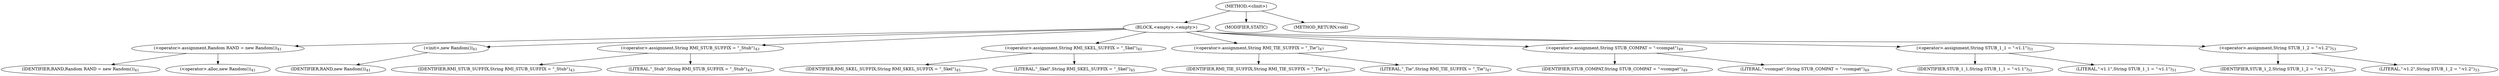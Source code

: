 digraph "&lt;clinit&gt;" {  
"982" [label = <(METHOD,&lt;clinit&gt;)> ]
"983" [label = <(BLOCK,&lt;empty&gt;,&lt;empty&gt;)> ]
"984" [label = <(&lt;operator&gt;.assignment,Random RAND = new Random())<SUB>41</SUB>> ]
"985" [label = <(IDENTIFIER,RAND,Random RAND = new Random())<SUB>41</SUB>> ]
"986" [label = <(&lt;operator&gt;.alloc,new Random())<SUB>41</SUB>> ]
"987" [label = <(&lt;init&gt;,new Random())<SUB>41</SUB>> ]
"3" [label = <(IDENTIFIER,RAND,new Random())<SUB>41</SUB>> ]
"988" [label = <(&lt;operator&gt;.assignment,String RMI_STUB_SUFFIX = &quot;_Stub&quot;)<SUB>43</SUB>> ]
"989" [label = <(IDENTIFIER,RMI_STUB_SUFFIX,String RMI_STUB_SUFFIX = &quot;_Stub&quot;)<SUB>43</SUB>> ]
"990" [label = <(LITERAL,&quot;_Stub&quot;,String RMI_STUB_SUFFIX = &quot;_Stub&quot;)<SUB>43</SUB>> ]
"991" [label = <(&lt;operator&gt;.assignment,String RMI_SKEL_SUFFIX = &quot;_Skel&quot;)<SUB>45</SUB>> ]
"992" [label = <(IDENTIFIER,RMI_SKEL_SUFFIX,String RMI_SKEL_SUFFIX = &quot;_Skel&quot;)<SUB>45</SUB>> ]
"993" [label = <(LITERAL,&quot;_Skel&quot;,String RMI_SKEL_SUFFIX = &quot;_Skel&quot;)<SUB>45</SUB>> ]
"994" [label = <(&lt;operator&gt;.assignment,String RMI_TIE_SUFFIX = &quot;_Tie&quot;)<SUB>47</SUB>> ]
"995" [label = <(IDENTIFIER,RMI_TIE_SUFFIX,String RMI_TIE_SUFFIX = &quot;_Tie&quot;)<SUB>47</SUB>> ]
"996" [label = <(LITERAL,&quot;_Tie&quot;,String RMI_TIE_SUFFIX = &quot;_Tie&quot;)<SUB>47</SUB>> ]
"997" [label = <(&lt;operator&gt;.assignment,String STUB_COMPAT = &quot;-vcompat&quot;)<SUB>49</SUB>> ]
"998" [label = <(IDENTIFIER,STUB_COMPAT,String STUB_COMPAT = &quot;-vcompat&quot;)<SUB>49</SUB>> ]
"999" [label = <(LITERAL,&quot;-vcompat&quot;,String STUB_COMPAT = &quot;-vcompat&quot;)<SUB>49</SUB>> ]
"1000" [label = <(&lt;operator&gt;.assignment,String STUB_1_1 = &quot;-v1.1&quot;)<SUB>51</SUB>> ]
"1001" [label = <(IDENTIFIER,STUB_1_1,String STUB_1_1 = &quot;-v1.1&quot;)<SUB>51</SUB>> ]
"1002" [label = <(LITERAL,&quot;-v1.1&quot;,String STUB_1_1 = &quot;-v1.1&quot;)<SUB>51</SUB>> ]
"1003" [label = <(&lt;operator&gt;.assignment,String STUB_1_2 = &quot;-v1.2&quot;)<SUB>53</SUB>> ]
"1004" [label = <(IDENTIFIER,STUB_1_2,String STUB_1_2 = &quot;-v1.2&quot;)<SUB>53</SUB>> ]
"1005" [label = <(LITERAL,&quot;-v1.2&quot;,String STUB_1_2 = &quot;-v1.2&quot;)<SUB>53</SUB>> ]
"1006" [label = <(MODIFIER,STATIC)> ]
"1007" [label = <(METHOD_RETURN,void)> ]
  "982" -> "983" 
  "982" -> "1006" 
  "982" -> "1007" 
  "983" -> "984" 
  "983" -> "987" 
  "983" -> "988" 
  "983" -> "991" 
  "983" -> "994" 
  "983" -> "997" 
  "983" -> "1000" 
  "983" -> "1003" 
  "984" -> "985" 
  "984" -> "986" 
  "987" -> "3" 
  "988" -> "989" 
  "988" -> "990" 
  "991" -> "992" 
  "991" -> "993" 
  "994" -> "995" 
  "994" -> "996" 
  "997" -> "998" 
  "997" -> "999" 
  "1000" -> "1001" 
  "1000" -> "1002" 
  "1003" -> "1004" 
  "1003" -> "1005" 
}
